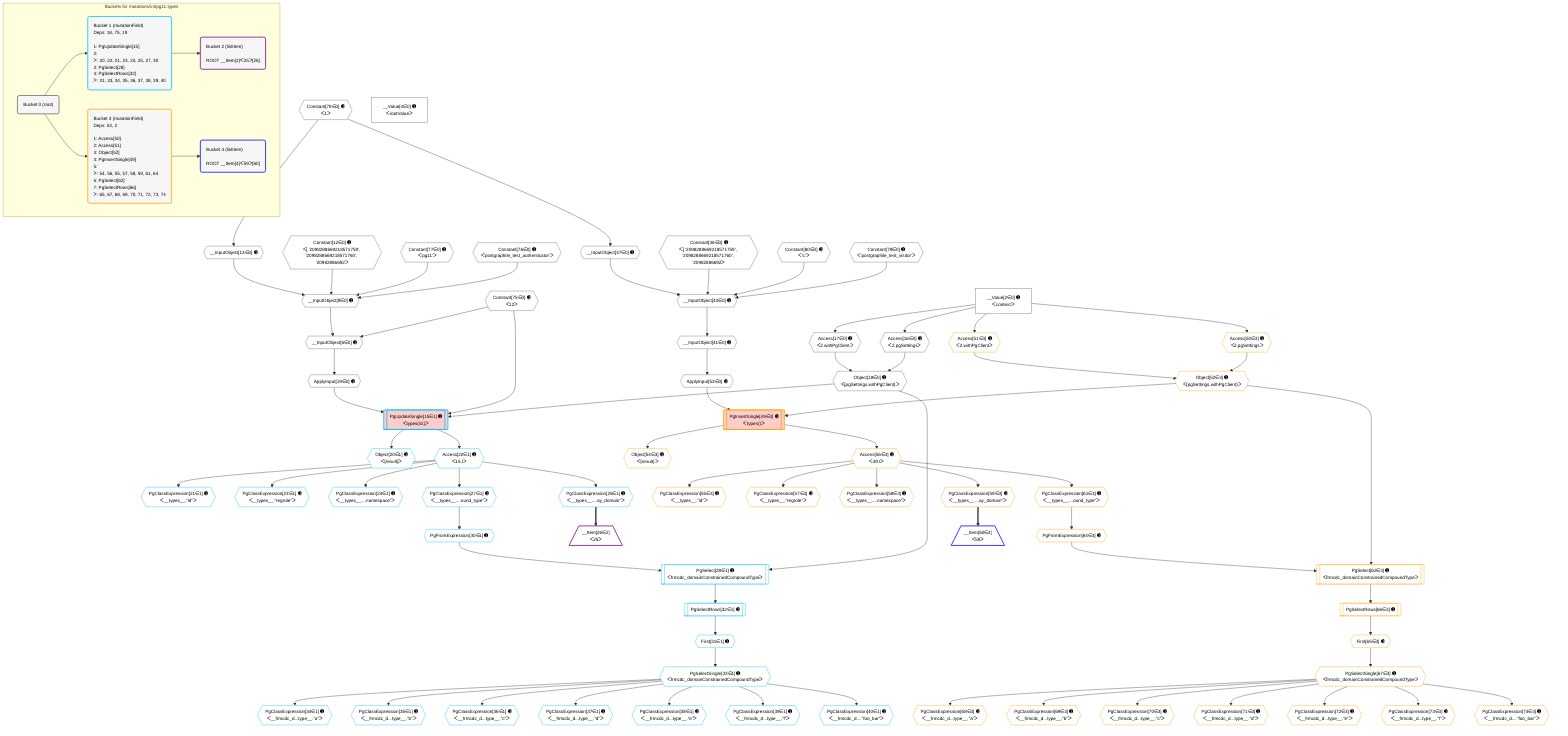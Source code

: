%%{init: {'themeVariables': { 'fontSize': '12px'}}}%%
graph TD
    classDef path fill:#eee,stroke:#000,color:#000
    classDef plan fill:#fff,stroke-width:1px,color:#000
    classDef itemplan fill:#fff,stroke-width:2px,color:#000
    classDef unbatchedplan fill:#dff,stroke-width:1px,color:#000
    classDef sideeffectplan fill:#fcc,stroke-width:2px,color:#000
    classDef bucket fill:#f6f6f6,color:#000,stroke-width:2px,text-align:left


    %% plan dependencies
    __InputObject9{{"__InputObject[9∈0] ➊"}}:::plan
    Constant76{{"Constant[76∈0] ➊<br />ᐸ'postgraphile_test_authenticator'ᐳ"}}:::plan
    Constant77{{"Constant[77∈0] ➊<br />ᐸ'pg11'ᐳ"}}:::plan
    Constant12{{"Constant[12∈0] ➊<br />ᐸ[ '2098288669218571759', '2098288669218571760', '20982886692ᐳ"}}:::plan
    __InputObject13{{"__InputObject[13∈0] ➊"}}:::plan
    Constant76 & Constant77 & Constant12 & __InputObject13 --> __InputObject9
    __InputObject43{{"__InputObject[43∈0] ➊"}}:::plan
    Constant79{{"Constant[79∈0] ➊<br />ᐸ'postgraphile_test_visitor'ᐳ"}}:::plan
    Constant80{{"Constant[80∈0] ➊<br />ᐸ'c'ᐳ"}}:::plan
    Constant46{{"Constant[46∈0] ➊<br />ᐸ[ '2098288669218571759', '2098288669218571760', '20982886692ᐳ"}}:::plan
    __InputObject47{{"__InputObject[47∈0] ➊"}}:::plan
    Constant79 & Constant80 & Constant46 & __InputObject47 --> __InputObject43
    __InputObject6{{"__InputObject[6∈0] ➊"}}:::plan
    Constant75{{"Constant[75∈0] ➊<br />ᐸ12ᐳ"}}:::plan
    Constant75 & __InputObject9 --> __InputObject6
    Constant78{{"Constant[78∈0] ➊<br />ᐸ1ᐳ"}}:::plan
    Constant78 --> __InputObject13
    Object18{{"Object[18∈0] ➊<br />ᐸ{pgSettings,withPgClient}ᐳ"}}:::plan
    Access16{{"Access[16∈0] ➊<br />ᐸ2.pgSettingsᐳ"}}:::plan
    Access17{{"Access[17∈0] ➊<br />ᐸ2.withPgClientᐳ"}}:::plan
    Access16 & Access17 --> Object18
    __InputObject41{{"__InputObject[41∈0] ➊"}}:::plan
    __InputObject43 --> __InputObject41
    Constant78 --> __InputObject47
    __Value2["__Value[2∈0] ➊<br />ᐸcontextᐳ"]:::plan
    __Value2 --> Access16
    __Value2 --> Access17
    ApplyInput19{{"ApplyInput[19∈0] ➊"}}:::plan
    __InputObject6 --> ApplyInput19
    ApplyInput53{{"ApplyInput[53∈0] ➊"}}:::plan
    __InputObject41 --> ApplyInput53
    __Value4["__Value[4∈0] ➊<br />ᐸrootValueᐳ"]:::plan
    PgUpdateSingle15[["PgUpdateSingle[15∈1] ➊<br />ᐸtypes(id;)ᐳ"]]:::sideeffectplan
    Object18 & Constant75 & ApplyInput19 --> PgUpdateSingle15
    PgSelect28[["PgSelect[28∈1] ➊<br />ᐸfrmcdc_domainConstrainedCompoundTypeᐳ"]]:::plan
    PgFromExpression30{{"PgFromExpression[30∈1] ➊"}}:::plan
    Object18 & PgFromExpression30 --> PgSelect28
    Object20{{"Object[20∈1] ➊<br />ᐸ{result}ᐳ"}}:::plan
    PgUpdateSingle15 --> Object20
    PgClassExpression21{{"PgClassExpression[21∈1] ➊<br />ᐸ__types__.”id”ᐳ"}}:::plan
    Access22{{"Access[22∈1] ➊<br />ᐸ15.tᐳ"}}:::plan
    Access22 --> PgClassExpression21
    PgUpdateSingle15 --> Access22
    PgClassExpression23{{"PgClassExpression[23∈1] ➊<br />ᐸ__types__.”regrole”ᐳ"}}:::plan
    Access22 --> PgClassExpression23
    PgClassExpression24{{"PgClassExpression[24∈1] ➊<br />ᐸ__types__....namespace”ᐳ"}}:::plan
    Access22 --> PgClassExpression24
    PgClassExpression25{{"PgClassExpression[25∈1] ➊<br />ᐸ__types__....ay_domain”ᐳ"}}:::plan
    Access22 --> PgClassExpression25
    PgClassExpression27{{"PgClassExpression[27∈1] ➊<br />ᐸ__types__....ound_type”ᐳ"}}:::plan
    Access22 --> PgClassExpression27
    PgClassExpression27 --> PgFromExpression30
    First31{{"First[31∈1] ➊"}}:::plan
    PgSelectRows32[["PgSelectRows[32∈1] ➊"]]:::plan
    PgSelectRows32 --> First31
    PgSelect28 --> PgSelectRows32
    PgSelectSingle33{{"PgSelectSingle[33∈1] ➊<br />ᐸfrmcdc_domainConstrainedCompoundTypeᐳ"}}:::plan
    First31 --> PgSelectSingle33
    PgClassExpression34{{"PgClassExpression[34∈1] ➊<br />ᐸ__frmcdc_d...type__.”a”ᐳ"}}:::plan
    PgSelectSingle33 --> PgClassExpression34
    PgClassExpression35{{"PgClassExpression[35∈1] ➊<br />ᐸ__frmcdc_d...type__.”b”ᐳ"}}:::plan
    PgSelectSingle33 --> PgClassExpression35
    PgClassExpression36{{"PgClassExpression[36∈1] ➊<br />ᐸ__frmcdc_d...type__.”c”ᐳ"}}:::plan
    PgSelectSingle33 --> PgClassExpression36
    PgClassExpression37{{"PgClassExpression[37∈1] ➊<br />ᐸ__frmcdc_d...type__.”d”ᐳ"}}:::plan
    PgSelectSingle33 --> PgClassExpression37
    PgClassExpression38{{"PgClassExpression[38∈1] ➊<br />ᐸ__frmcdc_d...type__.”e”ᐳ"}}:::plan
    PgSelectSingle33 --> PgClassExpression38
    PgClassExpression39{{"PgClassExpression[39∈1] ➊<br />ᐸ__frmcdc_d...type__.”f”ᐳ"}}:::plan
    PgSelectSingle33 --> PgClassExpression39
    PgClassExpression40{{"PgClassExpression[40∈1] ➊<br />ᐸ__frmcdc_d....”foo_bar”ᐳ"}}:::plan
    PgSelectSingle33 --> PgClassExpression40
    __Item26[/"__Item[26∈2]<br />ᐸ25ᐳ"\]:::itemplan
    PgClassExpression25 ==> __Item26
    PgInsertSingle49[["PgInsertSingle[49∈3] ➊<br />ᐸtypes()ᐳ"]]:::sideeffectplan
    Object52{{"Object[52∈3] ➊<br />ᐸ{pgSettings,withPgClient}ᐳ"}}:::plan
    Object52 & ApplyInput53 --> PgInsertSingle49
    Access50{{"Access[50∈3] ➊<br />ᐸ2.pgSettingsᐳ"}}:::plan
    Access51{{"Access[51∈3] ➊<br />ᐸ2.withPgClientᐳ"}}:::plan
    Access50 & Access51 --> Object52
    PgSelect62[["PgSelect[62∈3] ➊<br />ᐸfrmcdc_domainConstrainedCompoundTypeᐳ"]]:::plan
    PgFromExpression64{{"PgFromExpression[64∈3] ➊"}}:::plan
    Object52 & PgFromExpression64 --> PgSelect62
    __Value2 --> Access50
    __Value2 --> Access51
    Object54{{"Object[54∈3] ➊<br />ᐸ{result}ᐳ"}}:::plan
    PgInsertSingle49 --> Object54
    PgClassExpression55{{"PgClassExpression[55∈3] ➊<br />ᐸ__types__.”id”ᐳ"}}:::plan
    Access56{{"Access[56∈3] ➊<br />ᐸ49.tᐳ"}}:::plan
    Access56 --> PgClassExpression55
    PgInsertSingle49 --> Access56
    PgClassExpression57{{"PgClassExpression[57∈3] ➊<br />ᐸ__types__.”regrole”ᐳ"}}:::plan
    Access56 --> PgClassExpression57
    PgClassExpression58{{"PgClassExpression[58∈3] ➊<br />ᐸ__types__....namespace”ᐳ"}}:::plan
    Access56 --> PgClassExpression58
    PgClassExpression59{{"PgClassExpression[59∈3] ➊<br />ᐸ__types__....ay_domain”ᐳ"}}:::plan
    Access56 --> PgClassExpression59
    PgClassExpression61{{"PgClassExpression[61∈3] ➊<br />ᐸ__types__....ound_type”ᐳ"}}:::plan
    Access56 --> PgClassExpression61
    PgClassExpression61 --> PgFromExpression64
    First65{{"First[65∈3] ➊"}}:::plan
    PgSelectRows66[["PgSelectRows[66∈3] ➊"]]:::plan
    PgSelectRows66 --> First65
    PgSelect62 --> PgSelectRows66
    PgSelectSingle67{{"PgSelectSingle[67∈3] ➊<br />ᐸfrmcdc_domainConstrainedCompoundTypeᐳ"}}:::plan
    First65 --> PgSelectSingle67
    PgClassExpression68{{"PgClassExpression[68∈3] ➊<br />ᐸ__frmcdc_d...type__.”a”ᐳ"}}:::plan
    PgSelectSingle67 --> PgClassExpression68
    PgClassExpression69{{"PgClassExpression[69∈3] ➊<br />ᐸ__frmcdc_d...type__.”b”ᐳ"}}:::plan
    PgSelectSingle67 --> PgClassExpression69
    PgClassExpression70{{"PgClassExpression[70∈3] ➊<br />ᐸ__frmcdc_d...type__.”c”ᐳ"}}:::plan
    PgSelectSingle67 --> PgClassExpression70
    PgClassExpression71{{"PgClassExpression[71∈3] ➊<br />ᐸ__frmcdc_d...type__.”d”ᐳ"}}:::plan
    PgSelectSingle67 --> PgClassExpression71
    PgClassExpression72{{"PgClassExpression[72∈3] ➊<br />ᐸ__frmcdc_d...type__.”e”ᐳ"}}:::plan
    PgSelectSingle67 --> PgClassExpression72
    PgClassExpression73{{"PgClassExpression[73∈3] ➊<br />ᐸ__frmcdc_d...type__.”f”ᐳ"}}:::plan
    PgSelectSingle67 --> PgClassExpression73
    PgClassExpression74{{"PgClassExpression[74∈3] ➊<br />ᐸ__frmcdc_d....”foo_bar”ᐳ"}}:::plan
    PgSelectSingle67 --> PgClassExpression74
    __Item60[/"__Item[60∈4]<br />ᐸ59ᐳ"\]:::itemplan
    PgClassExpression59 ==> __Item60

    %% define steps

    subgraph "Buckets for mutations/v4/pg11.types"
    Bucket0("Bucket 0 (root)"):::bucket
    classDef bucket0 stroke:#696969
    class Bucket0,__Value2,__Value4,__InputObject6,__InputObject9,Constant12,__InputObject13,Access16,Access17,Object18,ApplyInput19,__InputObject41,__InputObject43,Constant46,__InputObject47,ApplyInput53,Constant75,Constant76,Constant77,Constant78,Constant79,Constant80 bucket0
    Bucket1("Bucket 1 (mutationField)<br />Deps: 18, 75, 19<br /><br />1: PgUpdateSingle[15]<br />2: <br />ᐳ: 20, 22, 21, 23, 24, 25, 27, 30<br />3: PgSelect[28]<br />4: PgSelectRows[32]<br />ᐳ: 31, 33, 34, 35, 36, 37, 38, 39, 40"):::bucket
    classDef bucket1 stroke:#00bfff
    class Bucket1,PgUpdateSingle15,Object20,PgClassExpression21,Access22,PgClassExpression23,PgClassExpression24,PgClassExpression25,PgClassExpression27,PgSelect28,PgFromExpression30,First31,PgSelectRows32,PgSelectSingle33,PgClassExpression34,PgClassExpression35,PgClassExpression36,PgClassExpression37,PgClassExpression38,PgClassExpression39,PgClassExpression40 bucket1
    Bucket2("Bucket 2 (listItem)<br /><br />ROOT __Item{2}ᐸ25ᐳ[26]"):::bucket
    classDef bucket2 stroke:#7f007f
    class Bucket2,__Item26 bucket2
    Bucket3("Bucket 3 (mutationField)<br />Deps: 53, 2<br /><br />1: Access[50]<br />2: Access[51]<br />3: Object[52]<br />4: PgInsertSingle[49]<br />5: <br />ᐳ: 54, 56, 55, 57, 58, 59, 61, 64<br />6: PgSelect[62]<br />7: PgSelectRows[66]<br />ᐳ: 65, 67, 68, 69, 70, 71, 72, 73, 74"):::bucket
    classDef bucket3 stroke:#ffa500
    class Bucket3,PgInsertSingle49,Access50,Access51,Object52,Object54,PgClassExpression55,Access56,PgClassExpression57,PgClassExpression58,PgClassExpression59,PgClassExpression61,PgSelect62,PgFromExpression64,First65,PgSelectRows66,PgSelectSingle67,PgClassExpression68,PgClassExpression69,PgClassExpression70,PgClassExpression71,PgClassExpression72,PgClassExpression73,PgClassExpression74 bucket3
    Bucket4("Bucket 4 (listItem)<br /><br />ROOT __Item{4}ᐸ59ᐳ[60]"):::bucket
    classDef bucket4 stroke:#0000ff
    class Bucket4,__Item60 bucket4
    Bucket0 --> Bucket1 & Bucket3
    Bucket1 --> Bucket2
    Bucket3 --> Bucket4
    end
